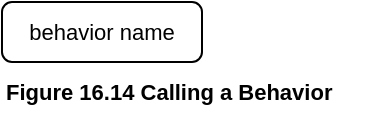<mxfile version="21.6.8" type="device" pages="16">
  <diagram name="16.14" id="UIae82XMWSceuGEjqJf-">
    <mxGraphModel dx="880" dy="511" grid="1" gridSize="10" guides="1" tooltips="1" connect="1" arrows="1" fold="1" page="1" pageScale="1" pageWidth="1169" pageHeight="827" math="0" shadow="0">
      <root>
        <mxCell id="0" />
        <mxCell id="1" parent="0" />
        <mxCell id="TKpw7u2_XhaNt_mpwa4Q-1" value="behavior name" style="html=1;align=center;verticalAlign=middle;rounded=1;absoluteArcSize=1;arcSize=10;dashed=0;whiteSpace=wrap;fontFamily=Helvetica;fontSize=11;fontColor=default;" parent="1" vertex="1">
          <mxGeometry width="100" height="30" as="geometry" />
        </mxCell>
        <mxCell id="TKpw7u2_XhaNt_mpwa4Q-2" value="&lt;b&gt;Figure 16.14 Calling a Behavior&lt;/b&gt;" style="text;html=1;align=left;verticalAlign=middle;resizable=0;points=[];autosize=1;strokeColor=none;fillColor=none;fontSize=11;fontFamily=Helvetica;fontColor=default;" parent="1" vertex="1">
          <mxGeometry y="30" width="190" height="30" as="geometry" />
        </mxCell>
      </root>
    </mxGraphModel>
  </diagram>
  <diagram id="2CzsQ7lxmZSjjP1bzBGO" name="16.15">
    <mxGraphModel dx="880" dy="511" grid="1" gridSize="10" guides="1" tooltips="1" connect="1" arrows="1" fold="1" page="1" pageScale="1" pageWidth="1169" pageHeight="827" math="0" shadow="0">
      <root>
        <mxCell id="0" />
        <mxCell id="1" parent="0" />
        <mxCell id="ZfQwaakwFkxTOw0mVdRI-23" style="edgeStyle=none;shape=connector;rounded=0;orthogonalLoop=1;jettySize=auto;html=1;labelBackgroundColor=none;strokeColor=default;fontFamily=Helvetica;fontSize=11;fontColor=default;endArrow=open;endFill=0;endSize=12;" parent="1" target="ZfQwaakwFkxTOw0mVdRI-1" edge="1">
          <mxGeometry relative="1" as="geometry">
            <mxPoint x="20" y="70" as="sourcePoint" />
          </mxGeometry>
        </mxCell>
        <mxCell id="ZfQwaakwFkxTOw0mVdRI-24" style="edgeStyle=none;shape=connector;rounded=0;orthogonalLoop=1;jettySize=auto;html=1;labelBackgroundColor=none;strokeColor=default;fontFamily=Helvetica;fontSize=11;fontColor=default;endArrow=open;endFill=0;endSize=12;" parent="1" source="ZfQwaakwFkxTOw0mVdRI-1" edge="1">
          <mxGeometry relative="1" as="geometry">
            <mxPoint x="230" y="70" as="targetPoint" />
          </mxGeometry>
        </mxCell>
        <mxCell id="ZfQwaakwFkxTOw0mVdRI-1" value="Activity&lt;br&gt;name" style="shape=mxgraph.uml25.behaviorAction;html=1;rounded=1;absoluteArcSize=1;arcSize=10;align=left;spacingLeft=5;whiteSpace=wrap;fontFamily=Helvetica;fontSize=11;fontColor=default;noLabel=0;labelPadding=0;recursiveResize=1;treeFolding=0;treeMoving=1;" parent="1" vertex="1">
          <mxGeometry x="70" y="40" width="110" height="60" as="geometry" />
        </mxCell>
        <mxCell id="ZfQwaakwFkxTOw0mVdRI-2" value="Activity name&lt;br&gt;&lt;div style=&quot;&quot;&gt;&lt;span style=&quot;background-color: initial;&quot;&gt;Parameter name: type&lt;/span&gt;&lt;/div&gt;" style="html=1;align=left;verticalAlign=top;rounded=1;absoluteArcSize=1;arcSize=50;dashed=0;spacingTop=10;spacingRight=30;whiteSpace=wrap;spacingLeft=12;" parent="1" vertex="1">
          <mxGeometry x="320" width="320" height="140" as="geometry" />
        </mxCell>
        <mxCell id="ZfQwaakwFkxTOw0mVdRI-3" style="rounded=0;orthogonalLoop=1;jettySize=auto;html=1;entryX=0;entryY=0.5;entryDx=0;entryDy=0;endArrow=openThin;endFill=0;endSize=12;" parent="1" source="ZfQwaakwFkxTOw0mVdRI-4" target="ZfQwaakwFkxTOw0mVdRI-9" edge="1">
          <mxGeometry relative="1" as="geometry" />
        </mxCell>
        <mxCell id="ZfQwaakwFkxTOw0mVdRI-21" style="edgeStyle=none;shape=connector;rounded=0;orthogonalLoop=1;jettySize=auto;html=1;labelBackgroundColor=none;strokeColor=default;fontFamily=Helvetica;fontSize=11;fontColor=default;endArrow=open;endFill=0;endSize=12;" parent="1" target="ZfQwaakwFkxTOw0mVdRI-4" edge="1">
          <mxGeometry relative="1" as="geometry">
            <mxPoint x="250" y="65" as="sourcePoint" />
          </mxGeometry>
        </mxCell>
        <mxCell id="ZfQwaakwFkxTOw0mVdRI-4" value="" style="whiteSpace=wrap;html=1;" parent="1" vertex="1">
          <mxGeometry x="290" y="50" width="60" height="30" as="geometry" />
        </mxCell>
        <mxCell id="ZfQwaakwFkxTOw0mVdRI-7" style="rounded=0;orthogonalLoop=1;jettySize=auto;html=1;entryX=0;entryY=0.5;entryDx=0;entryDy=0;endArrow=openThin;endFill=0;endSize=12;" parent="1" source="ZfQwaakwFkxTOw0mVdRI-9" target="ZfQwaakwFkxTOw0mVdRI-10" edge="1">
          <mxGeometry relative="1" as="geometry" />
        </mxCell>
        <mxCell id="ZfQwaakwFkxTOw0mVdRI-8" style="rounded=0;orthogonalLoop=1;jettySize=auto;html=1;exitX=0.75;exitY=1;exitDx=0;exitDy=0;entryX=0;entryY=0.25;entryDx=0;entryDy=0;endArrow=openThin;endFill=0;endSize=12;" parent="1" source="ZfQwaakwFkxTOw0mVdRI-9" target="ZfQwaakwFkxTOw0mVdRI-12" edge="1">
          <mxGeometry relative="1" as="geometry" />
        </mxCell>
        <mxCell id="ZfQwaakwFkxTOw0mVdRI-9" value="" style="html=1;align=center;verticalAlign=top;rounded=1;absoluteArcSize=1;arcSize=22;dashed=0;whiteSpace=wrap;" parent="1" vertex="1">
          <mxGeometry x="380" y="60" width="50" height="30" as="geometry" />
        </mxCell>
        <mxCell id="ZfQwaakwFkxTOw0mVdRI-10" value="" style="html=1;align=center;verticalAlign=top;rounded=1;absoluteArcSize=1;arcSize=22;dashed=0;whiteSpace=wrap;" parent="1" vertex="1">
          <mxGeometry x="470" y="50" width="50" height="30" as="geometry" />
        </mxCell>
        <mxCell id="ZfQwaakwFkxTOw0mVdRI-11" style="rounded=0;orthogonalLoop=1;jettySize=auto;html=1;endArrow=openThin;endFill=0;endSize=12;entryX=1.033;entryY=0.85;entryDx=0;entryDy=0;entryPerimeter=0;" parent="1" source="ZfQwaakwFkxTOw0mVdRI-12" target="ZfQwaakwFkxTOw0mVdRI-17" edge="1">
          <mxGeometry relative="1" as="geometry" />
        </mxCell>
        <mxCell id="ZfQwaakwFkxTOw0mVdRI-12" value="" style="html=1;align=center;verticalAlign=top;rounded=1;absoluteArcSize=1;arcSize=22;dashed=0;whiteSpace=wrap;" parent="1" vertex="1">
          <mxGeometry x="440" y="100" width="50" height="30" as="geometry" />
        </mxCell>
        <mxCell id="ZfQwaakwFkxTOw0mVdRI-13" style="rounded=0;orthogonalLoop=1;jettySize=auto;html=1;endArrow=openThin;endFill=0;endSize=12;entryX=0;entryY=0.5;entryDx=0;entryDy=0;exitX=0.067;exitY=0.65;exitDx=0;exitDy=0;exitPerimeter=0;" parent="1" source="ZfQwaakwFkxTOw0mVdRI-18" target="ZfQwaakwFkxTOw0mVdRI-14" edge="1">
          <mxGeometry relative="1" as="geometry">
            <mxPoint x="560" y="70" as="sourcePoint" />
          </mxGeometry>
        </mxCell>
        <mxCell id="ZfQwaakwFkxTOw0mVdRI-22" style="edgeStyle=none;shape=connector;rounded=0;orthogonalLoop=1;jettySize=auto;html=1;labelBackgroundColor=none;strokeColor=default;fontFamily=Helvetica;fontSize=11;fontColor=default;endArrow=open;endFill=0;endSize=12;" parent="1" source="ZfQwaakwFkxTOw0mVdRI-14" edge="1">
          <mxGeometry relative="1" as="geometry">
            <mxPoint x="710" y="75" as="targetPoint" />
          </mxGeometry>
        </mxCell>
        <mxCell id="ZfQwaakwFkxTOw0mVdRI-14" value="" style="whiteSpace=wrap;html=1;" parent="1" vertex="1">
          <mxGeometry x="610" y="60" width="60" height="30" as="geometry" />
        </mxCell>
        <mxCell id="ZfQwaakwFkxTOw0mVdRI-16" value="…" style="text;html=1;align=center;verticalAlign=middle;resizable=0;points=[];autosize=1;strokeColor=none;fillColor=none;rotation=270;fontStyle=1;spacing=0;" parent="1" vertex="1">
          <mxGeometry x="280" y="86" width="30" height="20" as="geometry" />
        </mxCell>
        <mxCell id="ZfQwaakwFkxTOw0mVdRI-17" value="…" style="text;html=1;align=center;verticalAlign=middle;resizable=0;points=[];autosize=1;strokeColor=none;fillColor=none;rotation=180;fontStyle=1;spacing=0;" parent="1" vertex="1">
          <mxGeometry x="530" y="100" width="30" height="20" as="geometry" />
        </mxCell>
        <mxCell id="ZfQwaakwFkxTOw0mVdRI-18" value="…" style="text;html=1;align=center;verticalAlign=middle;resizable=0;points=[];autosize=1;strokeColor=none;fillColor=none;rotation=180;fontStyle=1;spacing=0;" parent="1" vertex="1">
          <mxGeometry x="533" y="62" width="30" height="20" as="geometry" />
        </mxCell>
        <mxCell id="ZfQwaakwFkxTOw0mVdRI-20" value="&lt;b&gt;Figure 16.15 Calling an Activity&lt;/b&gt;" style="text;html=1;align=left;verticalAlign=middle;resizable=0;points=[];autosize=1;strokeColor=none;fillColor=none;fontSize=11;fontFamily=Helvetica;fontColor=default;" parent="1" vertex="1">
          <mxGeometry x="20" y="180" width="190" height="30" as="geometry" />
        </mxCell>
        <mxCell id="ZfQwaakwFkxTOw0mVdRI-25" value="(Note: the border and name are the notation; the&lt;br&gt;other symbols are present to provide clarily, only.)" style="text;html=1;align=center;verticalAlign=middle;resizable=0;points=[];autosize=1;strokeColor=none;fillColor=none;fontSize=11;fontFamily=Helvetica;fontColor=default;" parent="1" vertex="1">
          <mxGeometry x="350" y="140" width="260" height="40" as="geometry" />
        </mxCell>
      </root>
    </mxGraphModel>
  </diagram>
  <diagram id="9IyJNZTEEHLjOl-d25ct" name="16.16">
    <mxGraphModel dx="880" dy="511" grid="1" gridSize="10" guides="1" tooltips="1" connect="1" arrows="1" fold="1" page="1" pageScale="1" pageWidth="1169" pageHeight="827" math="0" shadow="0">
      <root>
        <mxCell id="0" />
        <mxCell id="1" parent="0" />
        <mxCell id="vAXqNaipclFJuLfSPL5x-1" value="operation name" style="html=1;align=center;verticalAlign=middle;rounded=1;absoluteArcSize=1;arcSize=10;dashed=0;whiteSpace=wrap;fontFamily=Helvetica;fontSize=11;fontColor=default;" parent="1" vertex="1">
          <mxGeometry width="100" height="30" as="geometry" />
        </mxCell>
        <mxCell id="vAXqNaipclFJuLfSPL5x-2" value="&lt;b&gt;Figure 16.16 Calling an Operation&lt;/b&gt;" style="text;html=1;align=left;verticalAlign=middle;resizable=0;points=[];autosize=1;strokeColor=none;fillColor=none;fontSize=11;fontFamily=Helvetica;fontColor=default;" parent="1" vertex="1">
          <mxGeometry y="30" width="200" height="30" as="geometry" />
        </mxCell>
      </root>
    </mxGraphModel>
  </diagram>
  <diagram id="FG9iN9sOwaU2mbHcSpR7" name="16.17">
    <mxGraphModel dx="880" dy="511" grid="1" gridSize="10" guides="1" tooltips="1" connect="1" arrows="1" fold="1" page="1" pageScale="1" pageWidth="1169" pageHeight="827" math="0" shadow="0">
      <root>
        <mxCell id="0" />
        <mxCell id="1" parent="0" />
        <mxCell id="cbHvK81Hu4AWrCGTywMD-1" value="name&lt;br&gt;(ClassName::)" style="html=1;align=center;verticalAlign=middle;rounded=1;absoluteArcSize=1;arcSize=10;dashed=0;whiteSpace=wrap;fontFamily=Helvetica;fontSize=11;fontColor=default;" parent="1" vertex="1">
          <mxGeometry width="90" height="40" as="geometry" />
        </mxCell>
        <mxCell id="cbHvK81Hu4AWrCGTywMD-2" value="&lt;b&gt;Figure 16.17 Calling an Operation, showing the owner name&lt;/b&gt;" style="text;html=1;align=left;verticalAlign=middle;resizable=0;points=[];autosize=1;strokeColor=none;fillColor=none;fontSize=11;fontFamily=Helvetica;fontColor=default;" parent="1" vertex="1">
          <mxGeometry y="40" width="340" height="30" as="geometry" />
        </mxCell>
        <mxCell id="cbHvK81Hu4AWrCGTywMD-3" value="name&lt;br&gt;(ClassName::OperationName)" style="html=1;align=center;verticalAlign=middle;rounded=1;absoluteArcSize=1;arcSize=10;dashed=0;whiteSpace=wrap;fontFamily=Helvetica;fontSize=11;fontColor=default;" parent="1" vertex="1">
          <mxGeometry x="160" width="170" height="40" as="geometry" />
        </mxCell>
      </root>
    </mxGraphModel>
  </diagram>
  <diagram id="Z7OOsHy75x-LfB1kK9kH" name="16.18">
    <mxGraphModel dx="880" dy="511" grid="1" gridSize="10" guides="1" tooltips="1" connect="1" arrows="1" fold="1" page="1" pageScale="1" pageWidth="1169" pageHeight="827" math="0" shadow="0">
      <root>
        <mxCell id="0" />
        <mxCell id="1" parent="0" />
        <mxCell id="dxDioeIUVpY3YS7RpOZd-1" value="Signal&lt;br style=&quot;font-size: 12px;&quot;&gt;Type" style="html=1;shape=mxgraph.infographic.ribbonSimple;notch1=0;notch2=20;align=left;verticalAlign=middle;fontSize=12;fontStyle=0;fillColor=#FFFFFF;whiteSpace=wrap;fontFamily=Helvetica;fontColor=default;spacingLeft=12;" parent="1" vertex="1">
          <mxGeometry width="70" height="50" as="geometry" />
        </mxCell>
        <mxCell id="dxDioeIUVpY3YS7RpOZd-2" value="&lt;b&gt;Figure 16.18 Sending a Signal&lt;/b&gt;" style="text;html=1;align=left;verticalAlign=middle;resizable=0;points=[];autosize=1;strokeColor=none;fillColor=none;fontSize=11;fontFamily=Helvetica;fontColor=default;" parent="1" vertex="1">
          <mxGeometry y="50" width="180" height="30" as="geometry" />
        </mxCell>
      </root>
    </mxGraphModel>
  </diagram>
  <diagram id="eIjHv3lyqx_0emvBTm_Y" name="16.19">
    <mxGraphModel dx="880" dy="511" grid="1" gridSize="10" guides="1" tooltips="1" connect="1" arrows="1" fold="1" page="1" pageScale="1" pageWidth="1169" pageHeight="827" math="0" shadow="0">
      <root>
        <mxCell id="0" />
        <mxCell id="1" parent="0" />
        <mxCell id="FZi4uq-7cYrE2bZnz6Ke-1" value="" style="shape=mxgraph.uml25.action;html=1;align=center;verticalAlign=middle;absoluteArcSize=1;arcSize=10;dashed=0;spacingRight=10;whiteSpace=wrap;fontFamily=Helvetica;fontSize=11;fontColor=default;" parent="1" vertex="1">
          <mxGeometry x="20" y="15" width="60" height="40" as="geometry" />
        </mxCell>
        <mxCell id="FZi4uq-7cYrE2bZnz6Ke-2" style="edgeStyle=none;shape=connector;rounded=0;orthogonalLoop=1;jettySize=auto;html=1;labelBackgroundColor=none;strokeColor=default;fontFamily=Helvetica;fontSize=11;fontColor=default;endArrow=open;endFill=0;endSize=12;exitX=1;exitY=0.5;exitDx=0;exitDy=0;exitPerimeter=0;" parent="1" source="FZi4uq-7cYrE2bZnz6Ke-1" target="FZi4uq-7cYrE2bZnz6Ke-3" edge="1">
          <mxGeometry relative="1" as="geometry" />
        </mxCell>
        <mxCell id="FZi4uq-7cYrE2bZnz6Ke-3" value="" style="shape=mxgraph.uml25.action;html=1;align=center;verticalAlign=middle;absoluteArcSize=1;arcSize=10;dashed=0;spacingLeft=10;flipH=1;whiteSpace=wrap;fontFamily=Helvetica;fontSize=11;fontColor=default;" parent="1" vertex="1">
          <mxGeometry x="182.73" y="15" width="60" height="40" as="geometry" />
        </mxCell>
        <mxCell id="FZi4uq-7cYrE2bZnz6Ke-8" value="" style="html=1;rounded=1;absoluteArcSize=1;arcSize=10;whiteSpace=wrap;" parent="1" vertex="1">
          <mxGeometry y="120" width="50" height="40" as="geometry" />
        </mxCell>
        <mxCell id="FZi4uq-7cYrE2bZnz6Ke-9" value="" style="html=1;rounded=1;absoluteArcSize=1;arcSize=10;whiteSpace=wrap;" parent="1" vertex="1">
          <mxGeometry x="220" y="120" width="50" height="40" as="geometry" />
        </mxCell>
        <mxCell id="FZi4uq-7cYrE2bZnz6Ke-10" value="" style="html=1;rounded=0;labelBackgroundColor=none;align=left;spacingLeft=5;endArrow=open;endFill=0;endSize=12;" parent="1" source="FZi4uq-7cYrE2bZnz6Ke-12" target="FZi4uq-7cYrE2bZnz6Ke-9" edge="1">
          <mxGeometry relative="1" as="geometry" />
        </mxCell>
        <mxCell id="FZi4uq-7cYrE2bZnz6Ke-11" value="" style="html=1;rounded=0;labelBackgroundColor=none;align=left;spacingLeft=5;endArrow=open;endFill=0;endSize=12;" parent="1" source="FZi4uq-7cYrE2bZnz6Ke-8" target="FZi4uq-7cYrE2bZnz6Ke-12" edge="1">
          <mxGeometry relative="1" as="geometry">
            <mxPoint x="75" y="140" as="sourcePoint" />
            <mxPoint x="155" y="140" as="targetPoint" />
          </mxGeometry>
        </mxCell>
        <mxCell id="FZi4uq-7cYrE2bZnz6Ke-12" value="" style="html=1;" parent="1" vertex="1">
          <mxGeometry x="110" y="125" width="50" height="30" as="geometry" />
        </mxCell>
        <mxCell id="FZi4uq-7cYrE2bZnz6Ke-15" value="" style="triangle;html=1;direction=north;fontFamily=Helvetica;fontSize=11;fontColor=default;" parent="1" vertex="1">
          <mxGeometry x="85" y="11" width="20" height="15" as="geometry" />
        </mxCell>
        <mxCell id="FZi4uq-7cYrE2bZnz6Ke-16" value="&lt;i&gt;Output pin, pin style, exception&lt;/i&gt;" style="text;html=1;align=center;verticalAlign=middle;resizable=0;points=[];autosize=1;strokeColor=none;fillColor=none;fontSize=11;fontFamily=Helvetica;fontColor=default;" parent="1" vertex="1">
          <mxGeometry x="50" y="55" width="170" height="30" as="geometry" />
        </mxCell>
        <mxCell id="FZi4uq-7cYrE2bZnz6Ke-17" value="" style="triangle;html=1;direction=north;fontFamily=Helvetica;fontSize=11;fontColor=default;" parent="1" vertex="1">
          <mxGeometry x="54" y="116" width="20" height="15" as="geometry" />
        </mxCell>
        <mxCell id="FZi4uq-7cYrE2bZnz6Ke-18" value="&lt;i&gt;Input and Output pin, standalone style, exception&lt;/i&gt;" style="text;html=1;align=center;verticalAlign=middle;resizable=0;points=[];autosize=1;strokeColor=none;fillColor=none;fontSize=11;fontFamily=Helvetica;fontColor=default;" parent="1" vertex="1">
          <mxGeometry x="5" y="160" width="260" height="30" as="geometry" />
        </mxCell>
        <mxCell id="FZi4uq-7cYrE2bZnz6Ke-19" value="&lt;b&gt;Figure 16.19 Exception Pin annotations&lt;/b&gt;" style="text;html=1;align=left;verticalAlign=middle;resizable=0;points=[];autosize=1;strokeColor=none;fillColor=none;fontSize=11;fontFamily=Helvetica;fontColor=default;" parent="1" vertex="1">
          <mxGeometry y="200" width="230" height="30" as="geometry" />
        </mxCell>
      </root>
    </mxGraphModel>
  </diagram>
  <diagram id="j7W5eS0IVdO8TUkZok5t" name="16.20">
    <mxGraphModel dx="880" dy="511" grid="1" gridSize="10" guides="1" tooltips="1" connect="1" arrows="1" fold="1" page="1" pageScale="1" pageWidth="1169" pageHeight="827" math="0" shadow="0">
      <root>
        <mxCell id="0" />
        <mxCell id="1" parent="0" />
        <mxCell id="ksri2A8UxT9v2NTX_8Ks-5" style="edgeStyle=none;shape=connector;rounded=0;orthogonalLoop=1;jettySize=auto;html=1;entryX=0;entryY=0.5;entryDx=0;entryDy=0;labelBackgroundColor=none;strokeColor=default;fontFamily=Helvetica;fontSize=11;fontColor=default;endArrow=open;endFill=0;endSize=12;" parent="1" source="ksri2A8UxT9v2NTX_8Ks-1" target="ksri2A8UxT9v2NTX_8Ks-3" edge="1">
          <mxGeometry relative="1" as="geometry" />
        </mxCell>
        <mxCell id="ksri2A8UxT9v2NTX_8Ks-7" value="{output&lt;br&gt;effect}" style="edgeLabel;html=1;align=center;verticalAlign=middle;resizable=0;points=[];fontSize=11;fontFamily=Helvetica;fontColor=default;" parent="ksri2A8UxT9v2NTX_8Ks-5" vertex="1" connectable="0">
          <mxGeometry x="-0.233" y="1" relative="1" as="geometry">
            <mxPoint x="18" y="-24" as="offset" />
          </mxGeometry>
        </mxCell>
        <mxCell id="ACU8x1ncoU1TqlZrzhov-4" value="{output&lt;br&gt;effect}" style="edgeLabel;html=1;align=center;verticalAlign=middle;resizable=0;points=[];fontSize=11;fontFamily=Helvetica;fontColor=default;" parent="ksri2A8UxT9v2NTX_8Ks-5" vertex="1" connectable="0">
          <mxGeometry x="-0.233" y="1" relative="1" as="geometry">
            <mxPoint x="314" y="-24" as="offset" />
          </mxGeometry>
        </mxCell>
        <mxCell id="ksri2A8UxT9v2NTX_8Ks-1" value="" style="html=1;rounded=1;absoluteArcSize=1;arcSize=10;whiteSpace=wrap;" parent="1" vertex="1">
          <mxGeometry y="24" width="50" height="40" as="geometry" />
        </mxCell>
        <mxCell id="ksri2A8UxT9v2NTX_8Ks-2" value="" style="html=1;rounded=1;absoluteArcSize=1;arcSize=10;whiteSpace=wrap;" parent="1" vertex="1">
          <mxGeometry x="220" y="24" width="50" height="40" as="geometry" />
        </mxCell>
        <mxCell id="ksri2A8UxT9v2NTX_8Ks-6" style="edgeStyle=none;shape=connector;rounded=0;orthogonalLoop=1;jettySize=auto;html=1;entryX=0;entryY=0.5;entryDx=0;entryDy=0;labelBackgroundColor=none;strokeColor=default;fontFamily=Helvetica;fontSize=11;fontColor=default;endArrow=open;endFill=0;endSize=12;" parent="1" source="ksri2A8UxT9v2NTX_8Ks-3" target="ksri2A8UxT9v2NTX_8Ks-2" edge="1">
          <mxGeometry relative="1" as="geometry" />
        </mxCell>
        <mxCell id="ksri2A8UxT9v2NTX_8Ks-8" value="{input&lt;br&gt;effect}" style="edgeLabel;html=1;align=center;verticalAlign=middle;resizable=0;points=[];fontSize=11;fontFamily=Helvetica;fontColor=default;" parent="ksri2A8UxT9v2NTX_8Ks-6" vertex="1" connectable="0">
          <mxGeometry x="0.1" y="-3" relative="1" as="geometry">
            <mxPoint x="9" y="-30" as="offset" />
          </mxGeometry>
        </mxCell>
        <mxCell id="ACU8x1ncoU1TqlZrzhov-5" value="{input&lt;br&gt;effect}" style="edgeLabel;html=1;align=center;verticalAlign=middle;resizable=0;points=[];fontSize=11;fontFamily=Helvetica;fontColor=default;" parent="ksri2A8UxT9v2NTX_8Ks-6" vertex="1" connectable="0">
          <mxGeometry x="0.1" y="-3" relative="1" as="geometry">
            <mxPoint x="280" y="-29" as="offset" />
          </mxGeometry>
        </mxCell>
        <mxCell id="ksri2A8UxT9v2NTX_8Ks-3" value="" style="html=1;" parent="1" vertex="1">
          <mxGeometry x="110" y="29" width="50" height="30" as="geometry" />
        </mxCell>
        <mxCell id="ACU8x1ncoU1TqlZrzhov-1" value="" style="shape=mxgraph.uml25.action;html=1;align=center;verticalAlign=middle;absoluteArcSize=1;arcSize=10;dashed=0;spacingRight=10;whiteSpace=wrap;fontFamily=Helvetica;fontSize=11;fontColor=default;" parent="1" vertex="1">
          <mxGeometry x="320" y="24" width="60" height="40" as="geometry" />
        </mxCell>
        <mxCell id="ACU8x1ncoU1TqlZrzhov-2" style="edgeStyle=none;shape=connector;rounded=0;orthogonalLoop=1;jettySize=auto;html=1;labelBackgroundColor=none;strokeColor=default;fontFamily=Helvetica;fontSize=11;fontColor=default;endArrow=open;endFill=0;endSize=12;exitX=1;exitY=0.5;exitDx=0;exitDy=0;exitPerimeter=0;" parent="1" source="ACU8x1ncoU1TqlZrzhov-1" target="ACU8x1ncoU1TqlZrzhov-3" edge="1">
          <mxGeometry relative="1" as="geometry" />
        </mxCell>
        <mxCell id="ACU8x1ncoU1TqlZrzhov-3" value="" style="shape=mxgraph.uml25.action;html=1;align=center;verticalAlign=middle;absoluteArcSize=1;arcSize=10;dashed=0;spacingLeft=10;flipH=1;whiteSpace=wrap;fontFamily=Helvetica;fontSize=11;fontColor=default;" parent="1" vertex="1">
          <mxGeometry x="482.73" y="24" width="60" height="40" as="geometry" />
        </mxCell>
        <mxCell id="ACU8x1ncoU1TqlZrzhov-6" value="&lt;b&gt;Figure 16.20 Effect Pin annotations&lt;/b&gt;" style="text;html=1;align=left;verticalAlign=middle;resizable=0;points=[];autosize=1;strokeColor=none;fillColor=none;fontSize=11;fontFamily=Helvetica;fontColor=default;" parent="1" vertex="1">
          <mxGeometry y="64" width="210" height="30" as="geometry" />
        </mxCell>
      </root>
    </mxGraphModel>
  </diagram>
  <diagram id="g6-ukD1zgSAA72-f7TcS" name="16.21">
    <mxGraphModel dx="880" dy="511" grid="1" gridSize="10" guides="1" tooltips="1" connect="1" arrows="1" fold="1" page="1" pageScale="1" pageWidth="1169" pageHeight="827" math="0" shadow="0">
      <root>
        <mxCell id="0" />
        <mxCell id="1" parent="0" />
        <mxCell id="C4Nmi1483yr6CnmoewjN-1" value="" style="html=1;rounded=0;labelBackgroundColor=none;align=left;spacingLeft=5;endArrow=open;endFill=0;endSize=12;exitX=1;exitY=0.5;exitDx=0;exitDy=0;" parent="1" source="C4Nmi1483yr6CnmoewjN-3" edge="1">
          <mxGeometry relative="1" as="geometry">
            <mxPoint x="200" y="20" as="targetPoint" />
          </mxGeometry>
        </mxCell>
        <mxCell id="C4Nmi1483yr6CnmoewjN-4" value="{stream}" style="edgeLabel;html=1;align=center;verticalAlign=middle;resizable=0;points=[];fontSize=11;fontFamily=Helvetica;fontColor=default;" parent="C4Nmi1483yr6CnmoewjN-1" vertex="1" connectable="0">
          <mxGeometry x="0.584" y="-1" relative="1" as="geometry">
            <mxPoint x="36" as="offset" />
          </mxGeometry>
        </mxCell>
        <mxCell id="AU3BolH3I1qkTqWmFdV2-7" value="{stream}" style="edgeLabel;html=1;align=center;verticalAlign=middle;resizable=0;points=[];fontSize=11;fontFamily=Helvetica;fontColor=default;" parent="C4Nmi1483yr6CnmoewjN-1" vertex="1" connectable="0">
          <mxGeometry x="0.584" y="-1" relative="1" as="geometry">
            <mxPoint x="110" y="56" as="offset" />
          </mxGeometry>
        </mxCell>
        <mxCell id="AU3BolH3I1qkTqWmFdV2-9" value="{stream}" style="edgeLabel;html=1;align=center;verticalAlign=middle;resizable=0;points=[];fontSize=11;fontFamily=Helvetica;fontColor=default;" parent="C4Nmi1483yr6CnmoewjN-1" vertex="1" connectable="0">
          <mxGeometry x="0.584" y="-1" relative="1" as="geometry">
            <mxPoint x="320" y="56" as="offset" />
          </mxGeometry>
        </mxCell>
        <mxCell id="C4Nmi1483yr6CnmoewjN-2" value="" style="html=1;rounded=0;labelBackgroundColor=none;align=left;spacingLeft=5;endArrow=open;endFill=0;endSize=12;entryX=0;entryY=0.5;entryDx=0;entryDy=0;" parent="1" target="C4Nmi1483yr6CnmoewjN-3" edge="1">
          <mxGeometry relative="1" as="geometry">
            <mxPoint x="30" y="20" as="sourcePoint" />
            <mxPoint x="135" y="65" as="targetPoint" />
          </mxGeometry>
        </mxCell>
        <mxCell id="C4Nmi1483yr6CnmoewjN-5" value="{stream}" style="edgeLabel;html=1;align=center;verticalAlign=middle;resizable=0;points=[];fontSize=11;fontFamily=Helvetica;fontColor=default;" parent="C4Nmi1483yr6CnmoewjN-2" vertex="1" connectable="0">
          <mxGeometry x="-0.552" y="-2" relative="1" as="geometry">
            <mxPoint x="-15" y="10" as="offset" />
          </mxGeometry>
        </mxCell>
        <mxCell id="C4Nmi1483yr6CnmoewjN-3" value="name" style="html=1;" parent="1" vertex="1">
          <mxGeometry x="90" y="50" width="50" height="30" as="geometry" />
        </mxCell>
        <mxCell id="AU3BolH3I1qkTqWmFdV2-1" value="" style="shape=mxgraph.uml25.action;html=1;align=center;verticalAlign=middle;absoluteArcSize=1;arcSize=10;dashed=0;spacingLeft=10;flipH=1;whiteSpace=wrap;" parent="1" vertex="1">
          <mxGeometry x="308.18" y="43" width="70" height="40" as="geometry" />
        </mxCell>
        <mxCell id="AU3BolH3I1qkTqWmFdV2-2" value="name&lt;br style=&quot;font-size: 11px;&quot;&gt;[state]" style="text;verticalAlign=middle;align=center;html=1;fontSize=11;" parent="AU3BolH3I1qkTqWmFdV2-1" vertex="1">
          <mxGeometry x="-38.182" y="-23" width="38.182" height="40" as="geometry" />
        </mxCell>
        <mxCell id="AU3BolH3I1qkTqWmFdV2-8" value="name&lt;br style=&quot;font-size: 11px;&quot;&gt;[state]" style="text;verticalAlign=middle;align=center;html=1;fontSize=11;" parent="AU3BolH3I1qkTqWmFdV2-1" vertex="1">
          <mxGeometry x="191.818" y="-27" width="38.182" height="40" as="geometry" />
        </mxCell>
        <mxCell id="AU3BolH3I1qkTqWmFdV2-3" value="&lt;i&gt;Input pin,&lt;br&gt;streaming&lt;br&gt;&lt;/i&gt;" style="text;html=1;align=center;verticalAlign=middle;resizable=0;points=[];autosize=1;strokeColor=none;fillColor=none;fontSize=12;fontFamily=Times New Roman;fontColor=default;" parent="1" vertex="1">
          <mxGeometry x="300" y="103" width="70" height="40" as="geometry" />
        </mxCell>
        <mxCell id="AU3BolH3I1qkTqWmFdV2-4" value="" style="shape=mxgraph.uml25.action;html=1;align=center;verticalAlign=middle;absoluteArcSize=1;arcSize=10;dashed=0;spacingRight=10;whiteSpace=wrap;" parent="1" vertex="1">
          <mxGeometry x="430" y="43" width="70" height="40" as="geometry" />
        </mxCell>
        <mxCell id="AU3BolH3I1qkTqWmFdV2-6" value="&lt;i&gt;Output pin,&lt;br&gt;streaming&lt;br&gt;&lt;/i&gt;" style="text;html=1;align=center;verticalAlign=middle;resizable=0;points=[];autosize=1;strokeColor=none;fillColor=none;fontSize=12;fontFamily=Times New Roman;fontColor=default;" parent="1" vertex="1">
          <mxGeometry x="430" y="103" width="80" height="40" as="geometry" />
        </mxCell>
        <mxCell id="AU3BolH3I1qkTqWmFdV2-10" value="&lt;i&gt;Standalone object node,&lt;br&gt;streaming on both ends&lt;br&gt;&lt;/i&gt;" style="text;html=1;align=center;verticalAlign=middle;resizable=0;points=[];autosize=1;strokeColor=none;fillColor=none;fontSize=12;fontFamily=Times New Roman;fontColor=default;" parent="1" vertex="1">
          <mxGeometry x="45" y="103" width="140" height="40" as="geometry" />
        </mxCell>
        <mxCell id="AU3BolH3I1qkTqWmFdV2-11" value="&lt;b&gt;Figure 16.21 Stream Pin annotations&lt;/b&gt;" style="text;html=1;align=left;verticalAlign=middle;resizable=0;points=[];autosize=1;strokeColor=none;fillColor=none;fontSize=11;fontFamily=Helvetica;fontColor=default;" parent="1" vertex="1">
          <mxGeometry x="10" y="143" width="210" height="30" as="geometry" />
        </mxCell>
      </root>
    </mxGraphModel>
  </diagram>
  <diagram id="NDF8zrzdNCQVRJ9evQn0" name="16.22">
    <mxGraphModel dx="880" dy="511" grid="1" gridSize="10" guides="1" tooltips="1" connect="1" arrows="1" fold="1" page="1" pageScale="1" pageWidth="1169" pageHeight="827" math="0" shadow="0">
      <root>
        <mxCell id="0" />
        <mxCell id="1" parent="0" />
        <mxCell id="eyGY2LICgMg897I3SPGg-1" value="" style="html=1;rounded=0;labelBackgroundColor=none;align=left;spacingLeft=5;endArrow=blockThin;endFill=1;endSize=12;exitX=1;exitY=0.5;exitDx=0;exitDy=0;" parent="1" source="eyGY2LICgMg897I3SPGg-7" edge="1">
          <mxGeometry relative="1" as="geometry">
            <mxPoint x="200" y="20" as="targetPoint" />
          </mxGeometry>
        </mxCell>
        <mxCell id="eyGY2LICgMg897I3SPGg-5" value="" style="html=1;rounded=0;labelBackgroundColor=none;align=left;spacingLeft=5;endArrow=blockThin;endFill=1;endSize=12;entryX=0;entryY=0.5;entryDx=0;entryDy=0;" parent="1" target="eyGY2LICgMg897I3SPGg-7" edge="1">
          <mxGeometry relative="1" as="geometry">
            <mxPoint x="30" y="20" as="sourcePoint" />
            <mxPoint x="135" y="65" as="targetPoint" />
          </mxGeometry>
        </mxCell>
        <mxCell id="eyGY2LICgMg897I3SPGg-7" value="name&lt;br&gt;[state]" style="html=1;" parent="1" vertex="1">
          <mxGeometry x="85" y="45" width="60" height="40" as="geometry" />
        </mxCell>
        <mxCell id="eyGY2LICgMg897I3SPGg-11" value="&lt;i&gt;Input pin,&lt;br&gt;pin-style, streaming&lt;br&gt;&lt;/i&gt;" style="text;html=1;align=center;verticalAlign=middle;resizable=0;points=[];autosize=1;strokeColor=none;fillColor=none;fontSize=12;fontFamily=Times New Roman;fontColor=default;" parent="1" vertex="1">
          <mxGeometry x="270" y="80" width="120" height="40" as="geometry" />
        </mxCell>
        <mxCell id="eyGY2LICgMg897I3SPGg-13" value="&lt;i&gt;Output pin,&lt;br&gt;pin-style, streaming&lt;br&gt;&lt;/i&gt;" style="text;html=1;align=center;verticalAlign=middle;resizable=0;points=[];autosize=1;strokeColor=none;fillColor=none;fontSize=12;fontFamily=Times New Roman;fontColor=default;" parent="1" vertex="1">
          <mxGeometry x="410" y="80" width="120" height="40" as="geometry" />
        </mxCell>
        <mxCell id="eyGY2LICgMg897I3SPGg-14" value="&lt;i&gt;Input and output pin,&lt;br&gt;stand-alone style, streaming on both ends&lt;br&gt;&lt;/i&gt;" style="text;html=1;align=center;verticalAlign=middle;resizable=0;points=[];autosize=1;strokeColor=none;fillColor=none;fontSize=12;fontFamily=Times New Roman;fontColor=default;" parent="1" vertex="1">
          <mxGeometry x="5" y="85" width="220" height="40" as="geometry" />
        </mxCell>
        <mxCell id="eyGY2LICgMg897I3SPGg-15" value="&lt;b&gt;Figure 16.22 Stream Pin annotations, with filled arrows and rectangles&lt;/b&gt;" style="text;html=1;align=left;verticalAlign=middle;resizable=0;points=[];autosize=1;strokeColor=none;fillColor=none;fontSize=11;fontFamily=Helvetica;fontColor=default;" parent="1" vertex="1">
          <mxGeometry x="10" y="120" width="390" height="30" as="geometry" />
        </mxCell>
        <mxCell id="KoSmSe7zM_JOrjtIQ_ly-1" value="" style="group" parent="1" vertex="1" connectable="0">
          <mxGeometry x="430" y="40" width="80" height="40" as="geometry" />
        </mxCell>
        <mxCell id="KoSmSe7zM_JOrjtIQ_ly-2" value="" style="html=1;align=center;verticalAlign=top;rounded=1;absoluteArcSize=1;arcSize=24;dashed=0;whiteSpace=wrap;fontFamily=Helvetica;fontSize=11;fontColor=default;" parent="KoSmSe7zM_JOrjtIQ_ly-1" vertex="1">
          <mxGeometry width="60" height="40" as="geometry" />
        </mxCell>
        <mxCell id="KoSmSe7zM_JOrjtIQ_ly-3" value="" style="html=1;fontFamily=Helvetica;fontSize=11;fontColor=default;container=0;fillStyle=solid;fillColor=#000000;" parent="KoSmSe7zM_JOrjtIQ_ly-1" vertex="1">
          <mxGeometry x="60" y="10" width="20" height="20" as="geometry" />
        </mxCell>
        <mxCell id="KoSmSe7zM_JOrjtIQ_ly-4" value="" style="group;flipH=1;" parent="1" vertex="1" connectable="0">
          <mxGeometry x="310" y="40" width="80" height="40" as="geometry" />
        </mxCell>
        <mxCell id="KoSmSe7zM_JOrjtIQ_ly-5" value="" style="html=1;align=center;verticalAlign=top;rounded=1;absoluteArcSize=1;arcSize=24;dashed=0;whiteSpace=wrap;fontFamily=Helvetica;fontSize=11;fontColor=default;" parent="KoSmSe7zM_JOrjtIQ_ly-4" vertex="1">
          <mxGeometry x="20" width="60" height="40" as="geometry" />
        </mxCell>
        <mxCell id="KoSmSe7zM_JOrjtIQ_ly-6" value="" style="html=1;fontFamily=Helvetica;fontSize=11;fontColor=default;container=0;fillStyle=solid;fillColor=#000000;" parent="KoSmSe7zM_JOrjtIQ_ly-4" vertex="1">
          <mxGeometry y="10" width="20" height="20" as="geometry" />
        </mxCell>
        <mxCell id="eyGY2LICgMg897I3SPGg-9" value="name&lt;br style=&quot;font-size: 11px;&quot;&gt;[state]" style="text;verticalAlign=middle;align=center;html=1;fontSize=11;" parent="1" vertex="1">
          <mxGeometry x="269.998" y="20" width="38.182" height="40" as="geometry" />
        </mxCell>
        <mxCell id="eyGY2LICgMg897I3SPGg-10" value="name&lt;br style=&quot;font-size: 11px;&quot;&gt;[state]" style="text;verticalAlign=middle;align=center;html=1;fontSize=11;" parent="1" vertex="1">
          <mxGeometry x="499.998" y="16" width="38.182" height="40" as="geometry" />
        </mxCell>
      </root>
    </mxGraphModel>
  </diagram>
  <diagram id="gkMrfqQo5B3l7ooGa1Eq" name="16.23">
    <mxGraphModel dx="880" dy="511" grid="1" gridSize="10" guides="1" tooltips="1" connect="1" arrows="1" fold="1" page="1" pageScale="1" pageWidth="1169" pageHeight="827" math="0" shadow="0">
      <root>
        <mxCell id="0" />
        <mxCell id="1" parent="0" />
        <mxCell id="dsIdhSczMhzY3GWLQvXD-1" value="" style="html=1;rounded=1;absoluteArcSize=1;arcSize=10;whiteSpace=wrap;fillColor=none;" vertex="1" parent="1">
          <mxGeometry x="90" y="10" width="90" height="140" as="geometry" />
        </mxCell>
        <mxCell id="dsIdhSczMhzY3GWLQvXD-25" style="shape=connector;rounded=0;orthogonalLoop=1;jettySize=auto;html=1;labelBackgroundColor=default;strokeColor=default;fontFamily=Helvetica;fontSize=11;fontColor=default;endArrow=openThin;endFill=0;endSize=12;" edge="1" parent="1" target="dsIdhSczMhzY3GWLQvXD-2">
          <mxGeometry relative="1" as="geometry">
            <mxPoint x="20" y="20" as="sourcePoint" />
          </mxGeometry>
        </mxCell>
        <mxCell id="dsIdhSczMhzY3GWLQvXD-2" value="" style="html=1;fontFamily=Helvetica;fontSize=11;fontColor=default;container=0;fillColor=none;" vertex="1" parent="1">
          <mxGeometry x="74" y="20" width="16" height="16" as="geometry" />
        </mxCell>
        <mxCell id="dsIdhSczMhzY3GWLQvXD-26" style="shape=connector;rounded=0;orthogonalLoop=1;jettySize=auto;html=1;labelBackgroundColor=default;strokeColor=default;fontFamily=Helvetica;fontSize=11;fontColor=default;endArrow=openThin;endFill=0;endSize=12;" edge="1" parent="1" target="dsIdhSczMhzY3GWLQvXD-3">
          <mxGeometry relative="1" as="geometry">
            <mxPoint x="19" y="45" as="sourcePoint" />
          </mxGeometry>
        </mxCell>
        <mxCell id="dsIdhSczMhzY3GWLQvXD-3" value="" style="html=1;fontFamily=Helvetica;fontSize=11;fontColor=default;container=0;fillColor=none;" vertex="1" parent="1">
          <mxGeometry x="74" y="43" width="16" height="16" as="geometry" />
        </mxCell>
        <mxCell id="dsIdhSczMhzY3GWLQvXD-4" value="" style="html=1;fontFamily=Helvetica;fontSize=11;fontColor=default;container=0;fillColor=none;" vertex="1" parent="1">
          <mxGeometry x="72" y="18" width="18" height="43" as="geometry" />
        </mxCell>
        <mxCell id="dsIdhSczMhzY3GWLQvXD-27" style="shape=connector;rounded=0;orthogonalLoop=1;jettySize=auto;html=1;labelBackgroundColor=default;strokeColor=default;fontFamily=Helvetica;fontSize=11;fontColor=default;endArrow=openThin;endFill=0;endSize=12;" edge="1" parent="1" target="dsIdhSczMhzY3GWLQvXD-6">
          <mxGeometry relative="1" as="geometry">
            <mxPoint x="20" y="100" as="sourcePoint" />
          </mxGeometry>
        </mxCell>
        <mxCell id="dsIdhSczMhzY3GWLQvXD-6" value="" style="html=1;fontFamily=Helvetica;fontSize=11;fontColor=default;container=0;fillColor=none;" vertex="1" parent="1">
          <mxGeometry x="74" y="80" width="16" height="16" as="geometry" />
        </mxCell>
        <mxCell id="dsIdhSczMhzY3GWLQvXD-28" style="shape=connector;rounded=0;orthogonalLoop=1;jettySize=auto;html=1;labelBackgroundColor=default;strokeColor=default;fontFamily=Helvetica;fontSize=11;fontColor=default;endArrow=openThin;endFill=0;endSize=12;" edge="1" parent="1" target="dsIdhSczMhzY3GWLQvXD-7">
          <mxGeometry relative="1" as="geometry">
            <mxPoint x="20" y="120" as="sourcePoint" />
          </mxGeometry>
        </mxCell>
        <mxCell id="dsIdhSczMhzY3GWLQvXD-7" value="" style="html=1;fontFamily=Helvetica;fontSize=11;fontColor=default;container=0;fillColor=none;" vertex="1" parent="1">
          <mxGeometry x="74" y="99" width="16" height="16" as="geometry" />
        </mxCell>
        <mxCell id="dsIdhSczMhzY3GWLQvXD-29" style="shape=connector;rounded=0;orthogonalLoop=1;jettySize=auto;html=1;labelBackgroundColor=default;strokeColor=default;fontFamily=Helvetica;fontSize=11;fontColor=default;endArrow=openThin;endFill=0;endSize=12;" edge="1" parent="1" target="dsIdhSczMhzY3GWLQvXD-8">
          <mxGeometry relative="1" as="geometry">
            <mxPoint x="20" y="140" as="sourcePoint" />
          </mxGeometry>
        </mxCell>
        <mxCell id="dsIdhSczMhzY3GWLQvXD-8" value="" style="html=1;fontFamily=Helvetica;fontSize=11;fontColor=default;container=0;fillColor=none;" vertex="1" parent="1">
          <mxGeometry x="74" y="118" width="16" height="16" as="geometry" />
        </mxCell>
        <mxCell id="dsIdhSczMhzY3GWLQvXD-9" value="" style="html=1;fontFamily=Helvetica;fontSize=11;fontColor=default;container=0;fillColor=none;" vertex="1" parent="1">
          <mxGeometry x="72" y="77" width="18" height="60" as="geometry" />
        </mxCell>
        <mxCell id="dsIdhSczMhzY3GWLQvXD-20" style="shape=connector;rounded=0;orthogonalLoop=1;jettySize=auto;html=1;exitX=1;exitY=0.5;exitDx=0;exitDy=0;labelBackgroundColor=default;strokeColor=default;fontFamily=Helvetica;fontSize=11;fontColor=default;endArrow=openThin;endFill=0;endSize=12;" edge="1" parent="1" source="dsIdhSczMhzY3GWLQvXD-10">
          <mxGeometry relative="1" as="geometry">
            <mxPoint x="260.0" y="20" as="targetPoint" />
          </mxGeometry>
        </mxCell>
        <mxCell id="dsIdhSczMhzY3GWLQvXD-10" value="" style="html=1;fontFamily=Helvetica;fontSize=11;fontColor=default;container=0;fillColor=none;" vertex="1" parent="1">
          <mxGeometry x="180" y="20" width="16" height="16" as="geometry" />
        </mxCell>
        <mxCell id="dsIdhSczMhzY3GWLQvXD-21" style="shape=connector;rounded=0;orthogonalLoop=1;jettySize=auto;html=1;exitX=1;exitY=0.5;exitDx=0;exitDy=0;labelBackgroundColor=default;strokeColor=default;fontFamily=Helvetica;fontSize=11;fontColor=default;endArrow=openThin;endFill=0;endSize=12;" edge="1" parent="1" source="dsIdhSczMhzY3GWLQvXD-11">
          <mxGeometry relative="1" as="geometry">
            <mxPoint x="260.0" y="40" as="targetPoint" />
          </mxGeometry>
        </mxCell>
        <mxCell id="dsIdhSczMhzY3GWLQvXD-11" value="" style="html=1;fontFamily=Helvetica;fontSize=11;fontColor=default;container=0;fillColor=none;" vertex="1" parent="1">
          <mxGeometry x="180" y="39" width="16" height="16" as="geometry" />
        </mxCell>
        <mxCell id="dsIdhSczMhzY3GWLQvXD-12" value="" style="html=1;fontFamily=Helvetica;fontSize=11;fontColor=default;container=0;fillColor=none;" vertex="1" parent="1">
          <mxGeometry x="180" y="17" width="18" height="41" as="geometry" />
        </mxCell>
        <mxCell id="dsIdhSczMhzY3GWLQvXD-22" style="shape=connector;rounded=0;orthogonalLoop=1;jettySize=auto;html=1;exitX=1;exitY=0.5;exitDx=0;exitDy=0;labelBackgroundColor=default;strokeColor=default;fontFamily=Helvetica;fontSize=11;fontColor=default;endArrow=openThin;endFill=0;endSize=12;" edge="1" parent="1" source="dsIdhSczMhzY3GWLQvXD-13">
          <mxGeometry relative="1" as="geometry">
            <mxPoint x="260" y="95" as="targetPoint" />
          </mxGeometry>
        </mxCell>
        <mxCell id="dsIdhSczMhzY3GWLQvXD-13" value="" style="html=1;fontFamily=Helvetica;fontSize=11;fontColor=default;container=0;fillColor=none;" vertex="1" parent="1">
          <mxGeometry x="180" y="79" width="16" height="16" as="geometry" />
        </mxCell>
        <mxCell id="dsIdhSczMhzY3GWLQvXD-23" style="shape=connector;rounded=0;orthogonalLoop=1;jettySize=auto;html=1;exitX=1;exitY=0.5;exitDx=0;exitDy=0;labelBackgroundColor=default;strokeColor=default;fontFamily=Helvetica;fontSize=11;fontColor=default;endArrow=openThin;endFill=0;endSize=12;" edge="1" parent="1" source="dsIdhSczMhzY3GWLQvXD-14">
          <mxGeometry relative="1" as="geometry">
            <mxPoint x="260.0" y="120" as="targetPoint" />
          </mxGeometry>
        </mxCell>
        <mxCell id="dsIdhSczMhzY3GWLQvXD-14" value="" style="html=1;fontFamily=Helvetica;fontSize=11;fontColor=default;container=0;fillColor=none;" vertex="1" parent="1">
          <mxGeometry x="180" y="103" width="16" height="16" as="geometry" />
        </mxCell>
        <mxCell id="dsIdhSczMhzY3GWLQvXD-24" style="shape=connector;rounded=0;orthogonalLoop=1;jettySize=auto;html=1;exitX=1;exitY=0.5;exitDx=0;exitDy=0;labelBackgroundColor=default;strokeColor=default;fontFamily=Helvetica;fontSize=11;fontColor=default;endArrow=openThin;endFill=0;endSize=12;" edge="1" parent="1" source="dsIdhSczMhzY3GWLQvXD-15">
          <mxGeometry relative="1" as="geometry">
            <mxPoint x="260.0" y="140" as="targetPoint" />
          </mxGeometry>
        </mxCell>
        <mxCell id="dsIdhSczMhzY3GWLQvXD-15" value="" style="html=1;fontFamily=Helvetica;fontSize=11;fontColor=default;container=0;fillColor=none;" vertex="1" parent="1">
          <mxGeometry x="180" y="126" width="16" height="16" as="geometry" />
        </mxCell>
        <mxCell id="dsIdhSczMhzY3GWLQvXD-16" value="" style="html=1;fontFamily=Helvetica;fontSize=11;fontColor=default;container=0;fillColor=none;" vertex="1" parent="1">
          <mxGeometry x="180" y="77" width="18" height="44" as="geometry" />
        </mxCell>
        <mxCell id="dsIdhSczMhzY3GWLQvXD-17" value="" style="html=1;fontFamily=Helvetica;fontSize=11;fontColor=default;container=0;fillColor=none;" vertex="1" parent="1">
          <mxGeometry x="180" y="101" width="20" height="43" as="geometry" />
        </mxCell>
        <mxCell id="dsIdhSczMhzY3GWLQvXD-30" value="&lt;b&gt;Figure 16.23 Alternative input/outputs using ParameterSet notation&lt;/b&gt;" style="text;html=1;align=left;verticalAlign=middle;resizable=0;points=[];autosize=1;strokeColor=none;fillColor=none;fontSize=11;fontFamily=Helvetica;fontColor=default;" vertex="1" parent="1">
          <mxGeometry y="150" width="370" height="30" as="geometry" />
        </mxCell>
      </root>
    </mxGraphModel>
  </diagram>
  <diagram id="YhphrevGyEv8T4vCehnl" name="16.24">
    <mxGraphModel dx="880" dy="511" grid="1" gridSize="10" guides="1" tooltips="1" connect="1" arrows="1" fold="1" page="1" pageScale="1" pageWidth="1169" pageHeight="827" math="0" shadow="0">
      <root>
        <mxCell id="0" />
        <mxCell id="1" parent="0" />
        <mxCell id="E4pIZCAJ-4dZyJ10lr5v-1" value="Fill&lt;br&gt;Order" style="shape=mxgraph.uml25.behaviorAction;html=1;rounded=1;absoluteArcSize=1;arcSize=10;align=left;spacingLeft=5;whiteSpace=wrap;fontFamily=Helvetica;fontSize=11;fontColor=default;noLabel=0;labelPadding=0;recursiveResize=1;treeFolding=0;treeMoving=1;" vertex="1" parent="1">
          <mxGeometry width="110" height="60" as="geometry" />
        </mxCell>
        <mxCell id="E4pIZCAJ-4dZyJ10lr5v-2" value="&lt;b&gt;Figure 16.24 Invoking an Activity&lt;/b&gt;" style="text;html=1;align=left;verticalAlign=middle;resizable=0;points=[];autosize=1;strokeColor=none;fillColor=none;fontSize=11;fontFamily=Helvetica;fontColor=default;" vertex="1" parent="1">
          <mxGeometry y="60" width="190" height="30" as="geometry" />
        </mxCell>
      </root>
    </mxGraphModel>
  </diagram>
  <diagram id="Uqxs3YEAvJ5s_1uEyRwG" name="16.25">
    <mxGraphModel dx="880" dy="511" grid="1" gridSize="10" guides="1" tooltips="1" connect="1" arrows="1" fold="1" page="1" pageScale="1" pageWidth="1169" pageHeight="827" math="0" shadow="0">
      <root>
        <mxCell id="0" />
        <mxCell id="1" parent="0" />
        <mxCell id="SVTCzwCQqs6J8GIvOuLv-3" style="edgeStyle=orthogonalEdgeStyle;rounded=0;orthogonalLoop=1;jettySize=auto;html=1;entryX=0;entryY=0;entryDx=0;entryDy=20;entryPerimeter=0;endSize=12;endArrow=openThin;endFill=0;" edge="1" parent="1" source="SVTCzwCQqs6J8GIvOuLv-1" target="SVTCzwCQqs6J8GIvOuLv-2">
          <mxGeometry relative="1" as="geometry" />
        </mxCell>
        <mxCell id="SVTCzwCQqs6J8GIvOuLv-1" value="Create&lt;br&gt;Order" style="html=1;align=center;verticalAlign=middle;rounded=1;absoluteArcSize=1;arcSize=10;dashed=0;whiteSpace=wrap;fontFamily=Helvetica;fontSize=11;fontColor=default;" vertex="1" parent="1">
          <mxGeometry width="60" height="40" as="geometry" />
        </mxCell>
        <mxCell id="SVTCzwCQqs6J8GIvOuLv-6" style="edgeStyle=orthogonalEdgeStyle;shape=connector;rounded=0;orthogonalLoop=1;jettySize=auto;html=1;entryX=0;entryY=0.5;entryDx=0;entryDy=0;labelBackgroundColor=default;strokeColor=default;fontFamily=Helvetica;fontSize=11;fontColor=default;endArrow=openThin;endFill=0;endSize=12;" edge="1" parent="1" source="SVTCzwCQqs6J8GIvOuLv-2" target="SVTCzwCQqs6J8GIvOuLv-5">
          <mxGeometry relative="1" as="geometry" />
        </mxCell>
        <mxCell id="SVTCzwCQqs6J8GIvOuLv-2" value="Fill order request" style="html=1;shape=mxgraph.infographic.ribbonSimple;notch1=0;notch2=20;align=center;verticalAlign=middle;fontSize=11;fontStyle=0;fillColor=#FFFFFF;whiteSpace=wrap;" vertex="1" parent="1">
          <mxGeometry x="120" width="110" height="40" as="geometry" />
        </mxCell>
        <mxCell id="SVTCzwCQqs6J8GIvOuLv-8" style="edgeStyle=orthogonalEdgeStyle;shape=connector;rounded=0;orthogonalLoop=1;jettySize=auto;html=1;entryX=0;entryY=0;entryDx=0;entryDy=20;entryPerimeter=0;labelBackgroundColor=default;strokeColor=default;fontFamily=Helvetica;fontSize=11;fontColor=default;endArrow=openThin;endFill=0;endSize=12;" edge="1" parent="1" source="SVTCzwCQqs6J8GIvOuLv-5" target="SVTCzwCQqs6J8GIvOuLv-7">
          <mxGeometry relative="1" as="geometry" />
        </mxCell>
        <mxCell id="SVTCzwCQqs6J8GIvOuLv-5" value="Create&lt;br&gt;Order" style="html=1;align=center;verticalAlign=middle;rounded=1;absoluteArcSize=1;arcSize=10;dashed=0;whiteSpace=wrap;fontFamily=Helvetica;fontSize=11;fontColor=default;" vertex="1" parent="1">
          <mxGeometry x="280" width="60" height="40" as="geometry" />
        </mxCell>
        <mxCell id="SVTCzwCQqs6J8GIvOuLv-7" value="Notify customer" style="html=1;shape=mxgraph.infographic.ribbonSimple;notch1=0;notch2=20;align=center;verticalAlign=middle;fontSize=11;fontStyle=0;fillColor=#FFFFFF;whiteSpace=wrap;" vertex="1" parent="1">
          <mxGeometry x="400" width="100" height="40" as="geometry" />
        </mxCell>
        <mxCell id="SVTCzwCQqs6J8GIvOuLv-9" value="&lt;b&gt;Figure 16.25 Sending Signals&lt;/b&gt;" style="text;html=1;align=left;verticalAlign=middle;resizable=0;points=[];autosize=1;strokeColor=none;fillColor=none;fontSize=11;fontFamily=Helvetica;fontColor=default;" vertex="1" parent="1">
          <mxGeometry y="40" width="180" height="30" as="geometry" />
        </mxCell>
      </root>
    </mxGraphModel>
  </diagram>
  <diagram id="vSgDH2yqhyKAvGKINs3t" name="16.26">
    <mxGraphModel dx="880" dy="511" grid="1" gridSize="10" guides="1" tooltips="1" connect="1" arrows="1" fold="1" page="1" pageScale="1" pageWidth="1169" pageHeight="827" math="0" shadow="0">
      <root>
        <mxCell id="0" />
        <mxCell id="1" parent="0" />
        <mxCell id="E33eSm-PLciY8Nf8ndDA-1" style="edgeStyle=none;shape=connector;rounded=0;orthogonalLoop=1;jettySize=auto;html=1;entryX=0;entryY=0.5;entryDx=0;entryDy=0;labelBackgroundColor=none;strokeColor=default;fontFamily=Helvetica;fontSize=11;fontColor=default;endArrow=open;endFill=0;endSize=12;exitX=0.5;exitY=1;exitDx=0;exitDy=0;" edge="1" parent="1" source="E33eSm-PLciY8Nf8ndDA-4" target="E33eSm-PLciY8Nf8ndDA-9">
          <mxGeometry relative="1" as="geometry" />
        </mxCell>
        <mxCell id="E33eSm-PLciY8Nf8ndDA-15" value="{stream}" style="edgeLabel;html=1;align=center;verticalAlign=middle;resizable=0;points=[];fontSize=11;fontFamily=Helvetica;fontColor=default;" vertex="1" connectable="0" parent="E33eSm-PLciY8Nf8ndDA-1">
          <mxGeometry x="-0.285" y="2" relative="1" as="geometry">
            <mxPoint x="-30" y="10" as="offset" />
          </mxGeometry>
        </mxCell>
        <mxCell id="E33eSm-PLciY8Nf8ndDA-4" value="Order&lt;br&gt;Filling" style="html=1;rounded=1;absoluteArcSize=1;arcSize=10;whiteSpace=wrap;" vertex="1" parent="1">
          <mxGeometry x="20" width="50" height="40" as="geometry" />
        </mxCell>
        <mxCell id="E33eSm-PLciY8Nf8ndDA-5" value="Order&lt;br&gt;Shipping" style="html=1;rounded=1;absoluteArcSize=1;arcSize=10;whiteSpace=wrap;" vertex="1" parent="1">
          <mxGeometry x="160" width="70" height="40" as="geometry" />
        </mxCell>
        <mxCell id="E33eSm-PLciY8Nf8ndDA-6" style="edgeStyle=none;shape=connector;rounded=0;orthogonalLoop=1;jettySize=auto;html=1;entryX=0.5;entryY=1;entryDx=0;entryDy=0;labelBackgroundColor=none;strokeColor=default;fontFamily=Helvetica;fontSize=11;fontColor=default;endArrow=open;endFill=0;endSize=12;exitX=1;exitY=0.5;exitDx=0;exitDy=0;" edge="1" parent="1" source="E33eSm-PLciY8Nf8ndDA-9" target="E33eSm-PLciY8Nf8ndDA-5">
          <mxGeometry relative="1" as="geometry" />
        </mxCell>
        <mxCell id="E33eSm-PLciY8Nf8ndDA-14" value="{stream}" style="edgeLabel;html=1;align=center;verticalAlign=middle;resizable=0;points=[];fontSize=11;fontFamily=Helvetica;fontColor=default;" vertex="1" connectable="0" parent="E33eSm-PLciY8Nf8ndDA-6">
          <mxGeometry x="-0.081" y="-3" relative="1" as="geometry">
            <mxPoint x="20" y="6" as="offset" />
          </mxGeometry>
        </mxCell>
        <mxCell id="E33eSm-PLciY8Nf8ndDA-9" value="Order&lt;br&gt;[Fillied]" style="html=1;" vertex="1" parent="1">
          <mxGeometry x="80" y="60" width="60" height="40" as="geometry" />
        </mxCell>
        <mxCell id="E33eSm-PLciY8Nf8ndDA-10" value="Order&lt;br&gt;Filling" style="shape=mxgraph.uml25.action;html=1;align=center;verticalAlign=middle;absoluteArcSize=1;arcSize=10;dashed=0;spacingRight=10;whiteSpace=wrap;fontFamily=Helvetica;fontSize=11;fontColor=default;" vertex="1" parent="1">
          <mxGeometry x="340" y="24" width="60" height="40" as="geometry" />
        </mxCell>
        <mxCell id="E33eSm-PLciY8Nf8ndDA-11" style="edgeStyle=none;shape=connector;rounded=0;orthogonalLoop=1;jettySize=auto;html=1;labelBackgroundColor=none;strokeColor=default;fontFamily=Helvetica;fontSize=11;fontColor=default;endArrow=open;endFill=0;endSize=12;exitX=1;exitY=0.5;exitDx=0;exitDy=0;exitPerimeter=0;" edge="1" parent="1" source="E33eSm-PLciY8Nf8ndDA-10" target="E33eSm-PLciY8Nf8ndDA-12">
          <mxGeometry relative="1" as="geometry" />
        </mxCell>
        <mxCell id="E33eSm-PLciY8Nf8ndDA-19" value="Order&lt;br&gt;[Filled]" style="edgeLabel;html=1;align=center;verticalAlign=middle;resizable=0;points=[];fontSize=11;fontFamily=Helvetica;fontColor=default;labelBackgroundColor=none;" vertex="1" connectable="0" parent="E33eSm-PLciY8Nf8ndDA-11">
          <mxGeometry x="-0.611" y="-1" relative="1" as="geometry">
            <mxPoint x="-10" y="-29" as="offset" />
          </mxGeometry>
        </mxCell>
        <mxCell id="E33eSm-PLciY8Nf8ndDA-20" value="Order&lt;br&gt;[Filled]" style="edgeLabel;html=1;align=center;verticalAlign=middle;resizable=0;points=[];fontSize=11;fontFamily=Helvetica;fontColor=default;labelBackgroundColor=none;" vertex="1" connectable="0" parent="E33eSm-PLciY8Nf8ndDA-11">
          <mxGeometry x="0.392" relative="1" as="geometry">
            <mxPoint x="20" y="-26" as="offset" />
          </mxGeometry>
        </mxCell>
        <mxCell id="E33eSm-PLciY8Nf8ndDA-21" value="{stream}" style="edgeLabel;html=1;align=center;verticalAlign=middle;resizable=0;points=[];fontSize=11;fontFamily=Helvetica;fontColor=default;labelBackgroundColor=none;" vertex="1" connectable="0" parent="E33eSm-PLciY8Nf8ndDA-11">
          <mxGeometry x="-0.325" y="-1" relative="1" as="geometry">
            <mxPoint x="-22" y="18" as="offset" />
          </mxGeometry>
        </mxCell>
        <mxCell id="E33eSm-PLciY8Nf8ndDA-22" value="{stream}" style="edgeLabel;html=1;align=center;verticalAlign=middle;resizable=0;points=[];fontSize=11;fontFamily=Helvetica;fontColor=default;labelBackgroundColor=none;" vertex="1" connectable="0" parent="E33eSm-PLciY8Nf8ndDA-11">
          <mxGeometry x="0.514" y="-1" relative="1" as="geometry">
            <mxPoint x="10" y="20" as="offset" />
          </mxGeometry>
        </mxCell>
        <mxCell id="E33eSm-PLciY8Nf8ndDA-12" value="Order&lt;br&gt;Shipping" style="shape=mxgraph.uml25.action;html=1;align=center;verticalAlign=middle;absoluteArcSize=1;arcSize=10;dashed=0;spacingLeft=10;flipH=1;whiteSpace=wrap;fontFamily=Helvetica;fontSize=11;fontColor=default;" vertex="1" parent="1">
          <mxGeometry x="497.73" y="24" width="70" height="40" as="geometry" />
        </mxCell>
        <mxCell id="E33eSm-PLciY8Nf8ndDA-13" value="&lt;b&gt;Figure 16.26 Streaming Pin examples&lt;/b&gt;" style="text;html=1;align=left;verticalAlign=middle;resizable=0;points=[];autosize=1;strokeColor=none;fillColor=none;fontSize=11;fontFamily=Helvetica;fontColor=default;" vertex="1" parent="1">
          <mxGeometry x="10" y="100" width="220" height="30" as="geometry" />
        </mxCell>
      </root>
    </mxGraphModel>
  </diagram>
  <diagram id="OSZnXQDrqpPRHD0CK5nf" name="16.27">
    <mxGraphModel dx="880" dy="511" grid="1" gridSize="10" guides="1" tooltips="1" connect="1" arrows="1" fold="1" page="1" pageScale="1" pageWidth="1169" pageHeight="827" math="0" shadow="0">
      <root>
        <mxCell id="0" />
        <mxCell id="1" parent="0" />
        <mxCell id="eUZwqXfq4u4iLTYSJB2w-1" value="" style="group" vertex="1" connectable="0" parent="1">
          <mxGeometry x="180" y="19" width="80" height="40" as="geometry" />
        </mxCell>
        <mxCell id="eUZwqXfq4u4iLTYSJB2w-2" value="Send&lt;br&gt;Rejection" style="html=1;align=center;verticalAlign=top;rounded=1;absoluteArcSize=1;arcSize=24;dashed=0;whiteSpace=wrap;fontFamily=Helvetica;fontSize=11;fontColor=default;" vertex="1" parent="eUZwqXfq4u4iLTYSJB2w-1">
          <mxGeometry width="60" height="40" as="geometry" />
        </mxCell>
        <mxCell id="eUZwqXfq4u4iLTYSJB2w-7" value="" style="html=1;fontFamily=Helvetica;fontSize=11;fontColor=default;container=0;fontStyle=4" vertex="1" parent="1">
          <mxGeometry x="70" y="59" width="20" height="20" as="geometry" />
        </mxCell>
        <mxCell id="eUZwqXfq4u4iLTYSJB2w-8" value="Accept&lt;br&gt;Payment" style="html=1;align=center;verticalAlign=middle;rounded=1;absoluteArcSize=1;arcSize=24;dashed=0;whiteSpace=wrap;fontFamily=Helvetica;fontSize=11;fontColor=default;" vertex="1" parent="1">
          <mxGeometry y="19" width="70" height="70" as="geometry" />
        </mxCell>
        <mxCell id="eUZwqXfq4u4iLTYSJB2w-9" value="Credit&lt;br&gt;Account" style="html=1;align=center;verticalAlign=top;rounded=1;absoluteArcSize=1;arcSize=24;dashed=0;whiteSpace=wrap;fontFamily=Helvetica;fontSize=11;fontColor=default;" vertex="1" parent="1">
          <mxGeometry x="180" y="89" width="60" height="40" as="geometry" />
        </mxCell>
        <mxCell id="eUZwqXfq4u4iLTYSJB2w-15" value="" style="html=1;fontFamily=Helvetica;fontSize=11;fontColor=default;container=0;" vertex="1" parent="1">
          <mxGeometry x="160" y="29" width="20" height="20" as="geometry" />
        </mxCell>
        <mxCell id="eUZwqXfq4u4iLTYSJB2w-16" style="edgeStyle=none;shape=connector;rounded=0;orthogonalLoop=1;jettySize=auto;html=1;labelBackgroundColor=none;strokeColor=default;fontFamily=Helvetica;fontSize=11;fontColor=default;endArrow=open;endFill=0;endSize=12;exitX=1;exitY=0.5;exitDx=0;exitDy=0;" edge="1" parent="1" source="eUZwqXfq4u4iLTYSJB2w-7" target="eUZwqXfq4u4iLTYSJB2w-17">
          <mxGeometry relative="1" as="geometry" />
        </mxCell>
        <mxCell id="eUZwqXfq4u4iLTYSJB2w-17" value="" style="html=1;fontFamily=Helvetica;fontSize=11;fontColor=default;container=0;" vertex="1" parent="1">
          <mxGeometry x="160" y="99" width="20" height="20" as="geometry" />
        </mxCell>
        <mxCell id="eUZwqXfq4u4iLTYSJB2w-18" style="edgeStyle=none;shape=connector;rounded=0;orthogonalLoop=1;jettySize=auto;html=1;exitX=0.5;exitY=1;exitDx=0;exitDy=0;labelBackgroundColor=none;strokeColor=default;fontFamily=Helvetica;fontSize=11;fontColor=default;endArrow=open;endFill=0;endSize=12;" edge="1" parent="1" source="eUZwqXfq4u4iLTYSJB2w-8" target="eUZwqXfq4u4iLTYSJB2w-8">
          <mxGeometry relative="1" as="geometry" />
        </mxCell>
        <mxCell id="eUZwqXfq4u4iLTYSJB2w-20" style="edgeStyle=none;shape=connector;rounded=0;orthogonalLoop=1;jettySize=auto;html=1;entryX=0;entryY=0.5;entryDx=0;entryDy=0;labelBackgroundColor=none;strokeColor=default;fontFamily=Helvetica;fontSize=11;fontColor=default;endArrow=open;endFill=0;endSize=12;" edge="1" parent="1" source="eUZwqXfq4u4iLTYSJB2w-3" target="eUZwqXfq4u4iLTYSJB2w-15">
          <mxGeometry relative="1" as="geometry" />
        </mxCell>
        <mxCell id="eUZwqXfq4u4iLTYSJB2w-3" value="" style="html=1;fontFamily=Helvetica;fontSize=11;fontColor=default;container=0;" vertex="1" parent="1">
          <mxGeometry x="70" y="29" width="20" height="20" as="geometry" />
        </mxCell>
        <mxCell id="eUZwqXfq4u4iLTYSJB2w-25" value="" style="group;fontFamily=Helvetica;fontSize=11;fontColor=default;" vertex="1" connectable="0" parent="1">
          <mxGeometry x="95" y="14" width="24.52" height="13" as="geometry" />
        </mxCell>
        <mxCell id="eUZwqXfq4u4iLTYSJB2w-27" value="" style="triangle;html=1;direction=north;fontFamily=Helvetica;fontSize=11;fontColor=default;" vertex="1" parent="eUZwqXfq4u4iLTYSJB2w-25">
          <mxGeometry x="-1.226" y="3.189" width="12.26" height="9.811" as="geometry" />
        </mxCell>
        <mxCell id="eUZwqXfq4u4iLTYSJB2w-38" value="" style="triangle;html=1;direction=north;fontFamily=Helvetica;fontSize=11;fontColor=default;" vertex="1" parent="eUZwqXfq4u4iLTYSJB2w-25">
          <mxGeometry x="258.774" y="3.189" width="12.26" height="9.811" as="geometry" />
        </mxCell>
        <mxCell id="eUZwqXfq4u4iLTYSJB2w-31" style="shape=connector;rounded=0;orthogonalLoop=1;jettySize=auto;html=1;labelBackgroundColor=default;strokeColor=default;fontFamily=Helvetica;fontSize=11;fontColor=default;endArrow=openThin;endFill=0;endSize=12;" edge="1" parent="1" source="eUZwqXfq4u4iLTYSJB2w-33" target="eUZwqXfq4u4iLTYSJB2w-30">
          <mxGeometry relative="1" as="geometry" />
        </mxCell>
        <mxCell id="eUZwqXfq4u4iLTYSJB2w-37" style="shape=connector;rounded=0;orthogonalLoop=1;jettySize=auto;html=1;exitX=0.75;exitY=1;exitDx=0;exitDy=0;entryX=0;entryY=0.5;entryDx=0;entryDy=0;labelBackgroundColor=default;strokeColor=default;fontFamily=Helvetica;fontSize=11;fontColor=default;endArrow=openThin;endFill=0;endSize=12;" edge="1" parent="1" source="eUZwqXfq4u4iLTYSJB2w-28" target="eUZwqXfq4u4iLTYSJB2w-35">
          <mxGeometry relative="1" as="geometry" />
        </mxCell>
        <mxCell id="eUZwqXfq4u4iLTYSJB2w-28" value="Accept&lt;br&gt;Payment" style="html=1;align=center;verticalAlign=middle;rounded=1;absoluteArcSize=1;arcSize=24;dashed=0;whiteSpace=wrap;fontFamily=Helvetica;fontSize=11;fontColor=default;" vertex="1" parent="1">
          <mxGeometry x="280" y="19" width="70" height="40" as="geometry" />
        </mxCell>
        <mxCell id="eUZwqXfq4u4iLTYSJB2w-29" value="" style="group" vertex="1" connectable="0" parent="1">
          <mxGeometry x="520" y="19" width="80" height="40" as="geometry" />
        </mxCell>
        <mxCell id="eUZwqXfq4u4iLTYSJB2w-30" value="Send&lt;br&gt;Rejection" style="html=1;align=center;verticalAlign=top;rounded=1;absoluteArcSize=1;arcSize=24;dashed=0;whiteSpace=wrap;fontFamily=Helvetica;fontSize=11;fontColor=default;" vertex="1" parent="eUZwqXfq4u4iLTYSJB2w-29">
          <mxGeometry width="60" height="40" as="geometry" />
        </mxCell>
        <mxCell id="eUZwqXfq4u4iLTYSJB2w-32" value="Credit&lt;br&gt;Account" style="html=1;align=center;verticalAlign=top;rounded=1;absoluteArcSize=1;arcSize=24;dashed=0;whiteSpace=wrap;fontFamily=Helvetica;fontSize=11;fontColor=default;" vertex="1" parent="1">
          <mxGeometry x="520" y="90" width="60" height="40" as="geometry" />
        </mxCell>
        <mxCell id="eUZwqXfq4u4iLTYSJB2w-34" value="" style="shape=connector;rounded=0;orthogonalLoop=1;jettySize=auto;html=1;labelBackgroundColor=default;strokeColor=default;fontFamily=Helvetica;fontSize=11;fontColor=default;endArrow=openThin;endFill=0;endSize=12;entryX=0;entryY=0.5;entryDx=0;entryDy=0;" edge="1" parent="1" source="eUZwqXfq4u4iLTYSJB2w-28" target="eUZwqXfq4u4iLTYSJB2w-33">
          <mxGeometry relative="1" as="geometry">
            <mxPoint x="350" y="39" as="sourcePoint" />
            <mxPoint x="520" y="39" as="targetPoint" />
          </mxGeometry>
        </mxCell>
        <mxCell id="eUZwqXfq4u4iLTYSJB2w-33" value="Rejected&lt;br&gt;Payment" style="whiteSpace=wrap;html=1;fontFamily=Helvetica;fontSize=11;fontColor=default;" vertex="1" parent="1">
          <mxGeometry x="400" y="20" width="70" height="40" as="geometry" />
        </mxCell>
        <mxCell id="eUZwqXfq4u4iLTYSJB2w-36" style="edgeStyle=orthogonalEdgeStyle;shape=connector;rounded=0;orthogonalLoop=1;jettySize=auto;html=1;entryX=0;entryY=0.5;entryDx=0;entryDy=0;labelBackgroundColor=default;strokeColor=default;fontFamily=Helvetica;fontSize=11;fontColor=default;endArrow=openThin;endFill=0;endSize=12;" edge="1" parent="1" source="eUZwqXfq4u4iLTYSJB2w-35" target="eUZwqXfq4u4iLTYSJB2w-32">
          <mxGeometry relative="1" as="geometry" />
        </mxCell>
        <mxCell id="eUZwqXfq4u4iLTYSJB2w-35" value="Accepted&lt;br&gt;Payment" style="whiteSpace=wrap;html=1;fontFamily=Helvetica;fontSize=11;fontColor=default;" vertex="1" parent="1">
          <mxGeometry x="400" y="90" width="70" height="40" as="geometry" />
        </mxCell>
        <mxCell id="eUZwqXfq4u4iLTYSJB2w-39" value="&lt;b&gt;Figure 16.27 Exception Pin examples&lt;/b&gt;" style="text;html=1;align=left;verticalAlign=middle;resizable=0;points=[];autosize=1;strokeColor=none;fillColor=none;fontSize=11;fontFamily=Helvetica;fontColor=default;" vertex="1" parent="1">
          <mxGeometry y="130" width="220" height="30" as="geometry" />
        </mxCell>
      </root>
    </mxGraphModel>
  </diagram>
  <diagram id="wzR9cmxUshn1TlmnJVjD" name="16.28">
    <mxGraphModel dx="880" dy="511" grid="1" gridSize="10" guides="1" tooltips="1" connect="1" arrows="1" fold="1" page="1" pageScale="1" pageWidth="1169" pageHeight="827" math="0" shadow="0">
      <root>
        <mxCell id="0" />
        <mxCell id="1" parent="0" />
        <mxCell id="MZs1T4X81WM5KjIYlm2D-1" value="Place&lt;br&gt;Order" style="shape=mxgraph.uml25.action;html=1;align=center;verticalAlign=middle;absoluteArcSize=1;arcSize=10;dashed=0;spacingRight=10;whiteSpace=wrap;fontFamily=Helvetica;fontSize=11;fontColor=default;" vertex="1" parent="1">
          <mxGeometry y="40" width="60" height="40" as="geometry" />
        </mxCell>
        <mxCell id="MZs1T4X81WM5KjIYlm2D-2" style="edgeStyle=none;shape=connector;rounded=0;orthogonalLoop=1;jettySize=auto;html=1;labelBackgroundColor=none;strokeColor=default;fontFamily=Helvetica;fontSize=11;fontColor=default;endArrow=open;endFill=0;endSize=12;exitX=1;exitY=0.5;exitDx=0;exitDy=0;exitPerimeter=0;" edge="1" parent="1" source="MZs1T4X81WM5KjIYlm2D-1" target="MZs1T4X81WM5KjIYlm2D-7">
          <mxGeometry relative="1" as="geometry" />
        </mxCell>
        <mxCell id="MZs1T4X81WM5KjIYlm2D-3" value="Order&lt;br&gt;[Placed]" style="edgeLabel;html=1;align=center;verticalAlign=middle;resizable=0;points=[];fontSize=11;fontFamily=Helvetica;fontColor=default;labelBackgroundColor=none;" vertex="1" connectable="0" parent="MZs1T4X81WM5KjIYlm2D-2">
          <mxGeometry x="-0.611" y="-1" relative="1" as="geometry">
            <mxPoint x="-10" y="-29" as="offset" />
          </mxGeometry>
        </mxCell>
        <mxCell id="MZs1T4X81WM5KjIYlm2D-4" value="Order&lt;br&gt;[Placed]" style="edgeLabel;html=1;align=center;verticalAlign=middle;resizable=0;points=[];fontSize=11;fontFamily=Helvetica;fontColor=default;labelBackgroundColor=none;" vertex="1" connectable="0" parent="MZs1T4X81WM5KjIYlm2D-2">
          <mxGeometry x="0.392" relative="1" as="geometry">
            <mxPoint x="20" y="-26" as="offset" />
          </mxGeometry>
        </mxCell>
        <mxCell id="MZs1T4X81WM5KjIYlm2D-5" value="{create}" style="edgeLabel;html=1;align=center;verticalAlign=middle;resizable=0;points=[];fontSize=11;fontFamily=Helvetica;fontColor=default;labelBackgroundColor=none;" vertex="1" connectable="0" parent="MZs1T4X81WM5KjIYlm2D-2">
          <mxGeometry x="-0.325" y="-1" relative="1" as="geometry">
            <mxPoint x="-22" y="18" as="offset" />
          </mxGeometry>
        </mxCell>
        <mxCell id="MZs1T4X81WM5KjIYlm2D-6" value="{read}" style="edgeLabel;html=1;align=center;verticalAlign=middle;resizable=0;points=[];fontSize=11;fontFamily=Helvetica;fontColor=default;labelBackgroundColor=none;" vertex="1" connectable="0" parent="MZs1T4X81WM5KjIYlm2D-2">
          <mxGeometry x="0.514" y="-1" relative="1" as="geometry">
            <mxPoint x="10" y="20" as="offset" />
          </mxGeometry>
        </mxCell>
        <mxCell id="MZs1T4X81WM5KjIYlm2D-7" value="Fill&lt;br&gt;Order" style="shape=mxgraph.uml25.action;html=1;align=center;verticalAlign=middle;absoluteArcSize=1;arcSize=10;dashed=0;spacingLeft=10;flipH=1;whiteSpace=wrap;fontFamily=Helvetica;fontSize=11;fontColor=default;" vertex="1" parent="1">
          <mxGeometry x="157.73" y="40" width="70" height="40" as="geometry" />
        </mxCell>
        <mxCell id="MZs1T4X81WM5KjIYlm2D-8" value="&lt;b&gt;Figure 16.28 Pin example with effects&lt;/b&gt;" style="text;html=1;align=left;verticalAlign=middle;resizable=0;points=[];autosize=1;strokeColor=none;fillColor=none;fontSize=11;fontFamily=Helvetica;fontColor=default;" vertex="1" parent="1">
          <mxGeometry y="90" width="220" height="30" as="geometry" />
        </mxCell>
      </root>
    </mxGraphModel>
  </diagram>
  <diagram id="ovnVq8lRRTwJaFUTEPao" name="16.29">
    <mxGraphModel dx="880" dy="511" grid="1" gridSize="10" guides="1" tooltips="1" connect="1" arrows="1" fold="1" page="1" pageScale="1" pageWidth="1169" pageHeight="827" math="0" shadow="0">
      <root>
        <mxCell id="0" />
        <mxCell id="1" parent="0" />
        <mxCell id="jI91b-srps6JWopz93vq-5" style="shape=connector;rounded=0;orthogonalLoop=1;jettySize=auto;html=1;entryX=0.148;entryY=0.5;entryDx=0;entryDy=0;labelBackgroundColor=default;strokeColor=default;fontFamily=Helvetica;fontSize=11;fontColor=default;endArrow=openThin;endFill=0;endSize=12;entryPerimeter=0;" edge="1" parent="1" source="bMWm8E-ixtQUGxai7U9B-1" target="jI91b-srps6JWopz93vq-3">
          <mxGeometry relative="1" as="geometry" />
        </mxCell>
        <mxCell id="bMWm8E-ixtQUGxai7U9B-1" value="Buy&lt;br&gt;Item" style="html=1;rounded=1;absoluteArcSize=1;arcSize=10;whiteSpace=wrap;" vertex="1" parent="1">
          <mxGeometry width="50" height="40" as="geometry" />
        </mxCell>
        <mxCell id="jI91b-srps6JWopz93vq-6" style="shape=connector;rounded=0;orthogonalLoop=1;jettySize=auto;html=1;entryX=0.148;entryY=0.467;entryDx=0;entryDy=0;entryPerimeter=0;labelBackgroundColor=default;strokeColor=default;fontFamily=Helvetica;fontSize=11;fontColor=default;endArrow=openThin;endFill=0;endSize=12;" edge="1" parent="1" source="bMWm8E-ixtQUGxai7U9B-2" target="jI91b-srps6JWopz93vq-4">
          <mxGeometry relative="1" as="geometry" />
        </mxCell>
        <mxCell id="bMWm8E-ixtQUGxai7U9B-2" value="Make&lt;br&gt;Item" style="html=1;rounded=1;absoluteArcSize=1;arcSize=10;whiteSpace=wrap;" vertex="1" parent="1">
          <mxGeometry y="80" width="50" height="40" as="geometry" />
        </mxCell>
        <mxCell id="bMWm8E-ixtQUGxai7U9B-3" value="Ship&lt;br&gt;Item" style="html=1;rounded=1;absoluteArcSize=1;arcSize=10;whiteSpace=wrap;" vertex="1" parent="1">
          <mxGeometry x="150" y="30" width="50" height="60" as="geometry" />
        </mxCell>
        <mxCell id="jI91b-srps6JWopz93vq-1" value="" style="html=1;fontFamily=Helvetica;fontSize=11;fontColor=default;container=0;" vertex="1" parent="1">
          <mxGeometry x="134" y="40" width="16" height="16" as="geometry" />
        </mxCell>
        <mxCell id="jI91b-srps6JWopz93vq-2" value="" style="html=1;fontFamily=Helvetica;fontSize=11;fontColor=default;container=0;" vertex="1" parent="1">
          <mxGeometry x="134" y="63" width="16" height="16" as="geometry" />
        </mxCell>
        <mxCell id="jI91b-srps6JWopz93vq-3" value="" style="html=1;fontFamily=Helvetica;fontSize=11;fontColor=default;container=0;fillColor=none;" vertex="1" parent="1">
          <mxGeometry x="132" y="38" width="18" height="20" as="geometry" />
        </mxCell>
        <mxCell id="jI91b-srps6JWopz93vq-4" value="" style="html=1;fontFamily=Helvetica;fontSize=11;fontColor=default;container=0;fillColor=none;" vertex="1" parent="1">
          <mxGeometry x="132" y="61" width="18" height="20" as="geometry" />
        </mxCell>
        <mxCell id="jI91b-srps6JWopz93vq-7" value="&lt;b&gt;Figure 16.29 Alternative input/outputs using ParameterSets&lt;/b&gt;" style="text;html=1;align=left;verticalAlign=middle;resizable=0;points=[];autosize=1;strokeColor=none;fillColor=none;fontSize=11;fontFamily=Helvetica;fontColor=default;" vertex="1" parent="1">
          <mxGeometry y="150" width="330" height="30" as="geometry" />
        </mxCell>
        <mxCell id="3qzPfkXEi2pX5nNvVlMg-1" value="&lt;i&gt;Using parameter sets to express &quot;or&quot; invocation&lt;br&gt;&lt;/i&gt;" style="text;html=1;align=left;verticalAlign=middle;resizable=0;points=[];autosize=1;strokeColor=none;fillColor=none;fontSize=11;fontFamily=Helvetica;fontColor=default;" vertex="1" parent="1">
          <mxGeometry y="120" width="260" height="30" as="geometry" />
        </mxCell>
      </root>
    </mxGraphModel>
  </diagram>
</mxfile>
